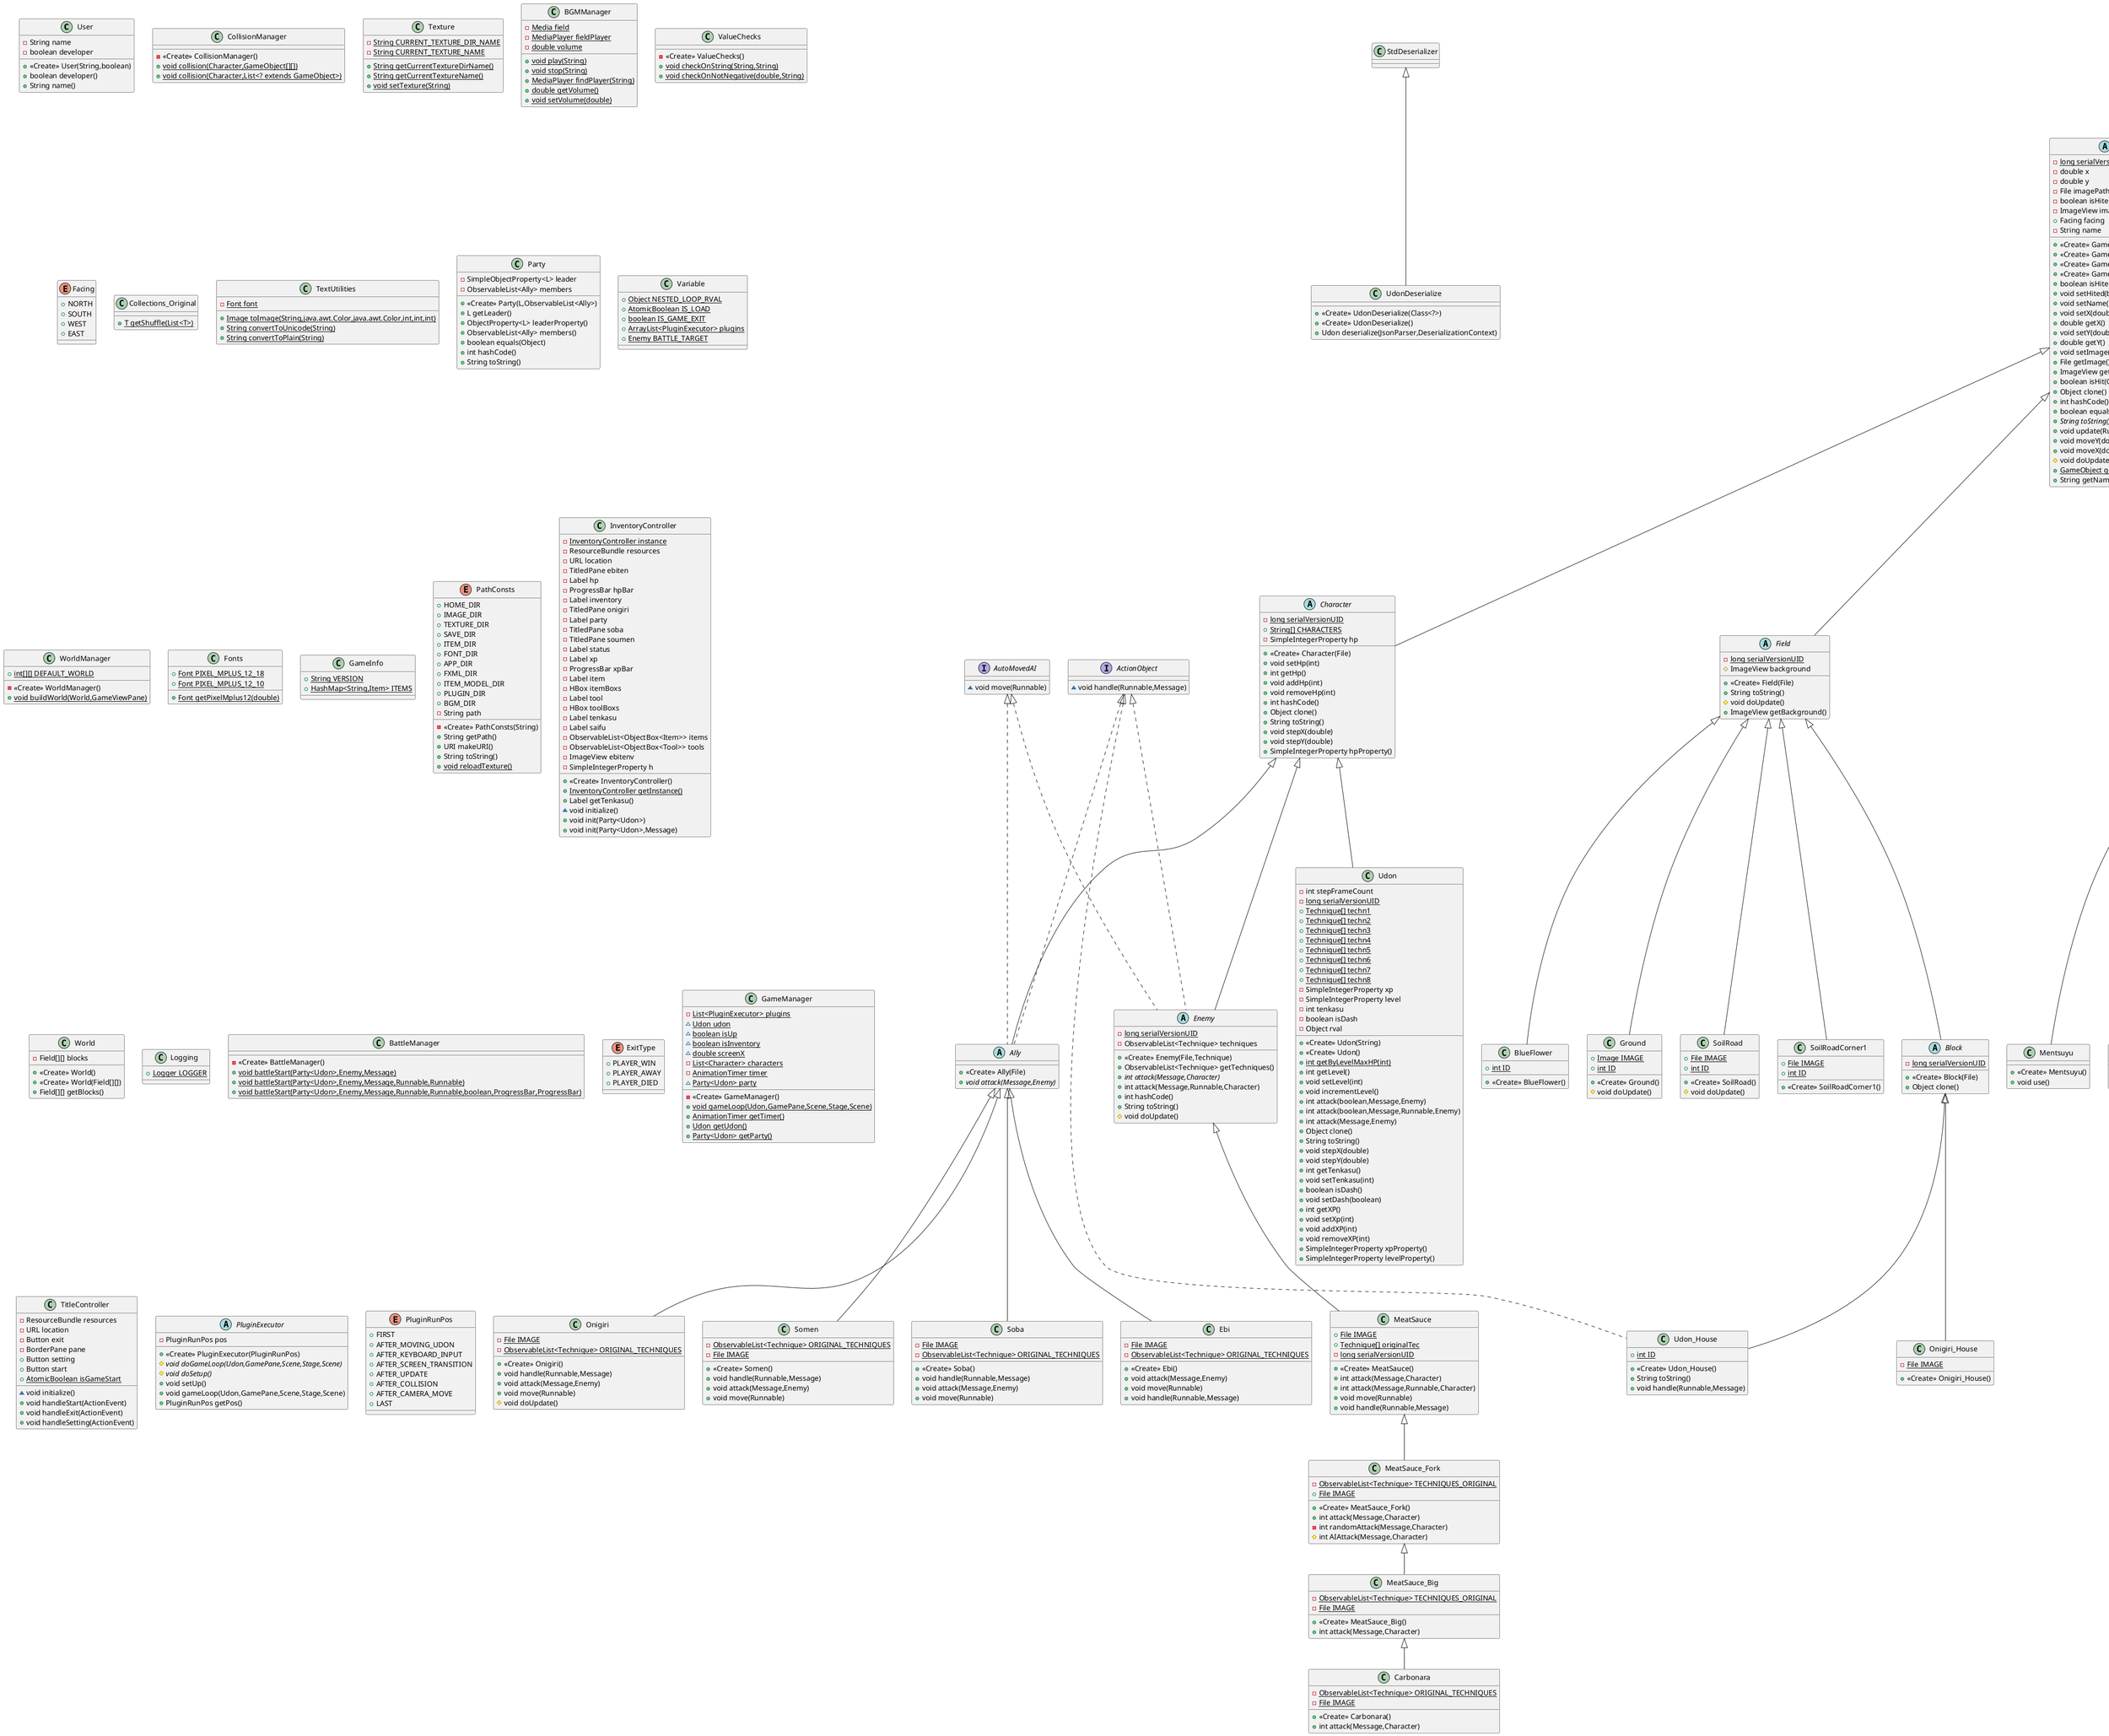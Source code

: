 @startuml
class User {
- String name
- boolean developer
+ <<Create>> User(String,boolean)
+ boolean developer()
+ String name()
}
class UdonDeserialize {
+ <<Create>> UdonDeserialize(Class<?>)
+ <<Create>> UdonDeserialize()
+ Udon deserialize(JsonParser,DeserializationContext)
}
abstract class Ally {
+ <<Create>> Ally(File)
+ {abstract}void attack(Message,Enemy)
}
class Negi {
+ <<Create>> Negi()
+ void use()
}
class Message {
+ {static} AtomicBoolean isNext
~ ImageView text
~ ImageView icon
- int currentChara
- Timeline timeline
- Object rval
- Button next
+ <<Create>> Message()
+ void reText(String,Image,double,Node)
+ void reText(String,Image,double,Runnable,Node)
+ void reText(String,Image,double,Runnable,Runnable,boolean,Node)
+ void reText(String,Image,double,Runnable,Runnable,Node)
+ Timeline getTimeline()
+ Button getNext()
+ void exit(Runnable)
}
class CollisionManager {
- <<Create>> CollisionManager()
+ {static} void collision(Character,GameObject[][])
+ {static} void collision(Character,List<? extends GameObject>)
}
class Texture {
- {static} String CURRENT_TEXTURE_DIR_NAME
- {static} String CURRENT_TEXTURE_NAME
+ {static} String getCurrentTextureDirName()
+ {static} String getCurrentTextureName()
+ {static} void setTexture(String)
}
class PluginLoader {
- {static} Path[] plugins
+ {static} PluginExecutor getExecutors()
+ {static} PluginExecutor getExecutor(String)
}
class PluginLoader$InfoData {
+ String name
+ String description
+ String version
+ String author
+ String moduleName
+ String runPos
+ String mainClass
+ String toString()
}
class Udon {
- int stepFrameCount
- {static} long serialVersionUID
+ {static} Technique[] techn1
+ {static} Technique[] techn2
+ {static} Technique[] techn3
+ {static} Technique[] techn4
+ {static} Technique[] techn5
+ {static} Technique[] techn6
+ {static} Technique[] techn7
+ {static} Technique[] techn8
- SimpleIntegerProperty xp
- SimpleIntegerProperty level
- int tenkasu
- boolean isDash
- Object rval
+ <<Create>> Udon(String)
+ <<Create>> Udon()
+ {static} int getByLevelMaxHP(int)
+ int getLevel()
+ void setLevel(int)
+ void incrementLevel()
+ int attack(boolean,Message,Enemy)
+ int attack(boolean,Message,Runnable,Enemy)
+ int attack(Message,Enemy)
+ Object clone()
+ String toString()
+ void stepX(double)
+ void stepY(double)
+ int getTenkasu()
+ void setTenkasu(int)
+ boolean isDash()
+ void setDash(boolean)
+ int getXP()
+ void setXp(int)
+ void addXP(int)
+ void removeXP(int)
+ SimpleIntegerProperty xpProperty()
+ SimpleIntegerProperty levelProperty()
}
class Onigiri_House {
- {static} File IMAGE
+ <<Create>> Onigiri_House()
}
class StatusMessage {
- ImageView tenkasu
- ImageView hp
- Udon udon
+ <<Create>> StatusMessage(Udon)
+ ImageView getTenkasu()
+ ImageView getHp()
+ void reText(String,Image,double,Node)
- void init(Udon)
}
class Mentsuyu {
+ <<Create>> Mentsuyu()
+ void use()
}
class BlueFlower {
+ {static} int ID
+ <<Create>> BlueFlower()
}
class Carbonara {
- {static} ObservableList<Technique> ORIGINAL_TECHNIQUES
- {static} File IMAGE
+ <<Create>> Carbonara()
+ int attack(Message,Character)
}
class GameStatusController {
+ Message mainMessage
+ void initialize(URL,ResourceBundle)
}
abstract class Enemy {
- {static} long serialVersionUID
- ObservableList<Technique> techniques
+ <<Create>> Enemy(File,Technique)
+ ObservableList<Technique> getTechniques()
+ {abstract}int attack(Message,Character)
+ int attack(Message,Runnable,Character)
+ int hashCode()
+ String toString()
# void doUpdate()
}
class Technique {
- {static} long serialVersionUID
- String name
- int damage
- double mp
+ <<Create>> Technique()
+ <<Create>> Technique(String,int,double)
+ String getName()
+ void setName(String)
+ int getDamage()
+ void setDamage(int)
+ double getMp()
+ void setMp(double)
+ String makeText()
+ String toString()
+ int hashCode()
+ boolean equals(Object)
}
class GameViewPane {
- World world
+ <<Create>> GameViewPane()
+ void addBlock(Field,int,int)
+ void removeBlock(int,int)
+ void addChara(Character,double,double)
+ World getWorld()
}
class BGMManager {
- {static} Media field
- {static} MediaPlayer fieldPlayer
- {static} double volume
+ {static} void play(String)
+ {static} void stop(String)
+ {static} MediaPlayer findPlayer(String)
+ {static} double getVolume()
+ {static} void setVolume(double)
}
class ValueChecks {
- <<Create>> ValueChecks()
+ {static} void checkOnString(String,String)
+ {static} void checkOnNotNegative(double,String)
}
class LoadingPane {
+ <<Create>> LoadingPane()
}
enum Facing {
+  NORTH
+  SOUTH
+  WEST
+  EAST
}
class ObjectBox {
- SimpleObjectProperty<E> element
+ <<Create>> ObjectBox(E)
+ <<Create>> ObjectBox()
+ GameObject getElement()
+ void setElement(E)
}
class MenuController {
- Button back
- VBox box
- Button exit
- Button setting
+ void initialize(URL,ResourceBundle)
+ void onBackKeyPressed(KeyEvent)
+ void onExitKeyPressed(KeyEvent)
+ void onSettingKeyPressed(KeyEvent)
}
interface ActionObject {
~ void handle(Runnable,Message)
}
class KizamiNori {
+ <<Create>> KizamiNori()
+ void use()
}
class Collections_Original {
+ {static} T getShuffle(List<T>)
}
class TextUtilities {
- {static} Font font
+ {static} Image toImage(String,java.awt.Color,java.awt.Color,int,int,int)
+ {static} String convertToUnicode(String)
+ {static} String convertToPlain(String)
}
class Agedama {
+ <<Create>> Agedama()
+ void use()
}
interface Usable {
~ void use()
}
class Komugiko {
+ <<Create>> Komugiko()
+ void use()
}
class UdonbeiStarter {
- {static} Application theInstance
- Object rval
- GamePane gamePane
- Scene mainScene
- Timeline timeline
+ {static} void main(String[])
+ {static} Application getApplicationInstance()
+ void start(Stage)
}
class LogWindow {
}
interface UdonMonitorMBean {
~ {static} String NAME
+ String getVersion()
+ String getRegisteredItems()
+ boolean isSnapshot()
+ boolean isDevelopmentVersion()
+ void forceExitGame()
+ {static} ObjectName createObjectName()
}
class Party {
- SimpleObjectProperty<L> leader
- ObservableList<Ally> members
+ <<Create>> Party(L,ObservableList<Ally>)
+ L getLeader()
+ ObjectProperty<L> leaderProperty()
+ ObservableList<Ally> members()
+ boolean equals(Object)
+ int hashCode()
+ String toString()
}
class TitlePane {
+ <<Create>> TitlePane()
}
class Ground {
+ {static} Image IMAGE
+ {static} int ID
+ <<Create>> Ground()
# void doUpdate()
}
class BattlePane {
- HBox root
- VBox players
- HBox udons
- VBox enemy
- ImageView enemyView
- ImageView udonView
- Label enemyName
- Label udonName
- Message message
- Party<Udon> party
- Party<Enemy> enemies
- ProgressBar udonHP
+ <<Create>> BattlePane()
+ void init(Party<Udon>,Party<Enemy>)
+ void battleStart()
}
class Somen {
- {static} ObservableList<Technique> ORIGINAL_TECHNIQUES
- {static} File IMAGE
+ <<Create>> Somen()
+ void handle(Runnable,Message)
+ void attack(Message,Enemy)
+ void move(Runnable)
}
class ManagerProcessor {
+ boolean process(Set<? extends TypeElement>,RoundEnvironment)
+ void init(ProcessingEnvironment)
}
class Variable {
+ {static} Object NESTED_LOOP_RVAL
+ {static} AtomicBoolean IS_LOAD
+ {static} boolean IS_GAME_EXIT
+ {static} ArrayList<PluginExecutor> plugins
+ {static} Enemy BATTLE_TARGET
}
abstract class Field {
- {static} long serialVersionUID
# ImageView background
+ <<Create>> Field(File)
+ String toString()
# void doUpdate()
+ ImageView getBackground()
}
class WorldManager {
+ {static} int[][] DEFAULT_WORLD
- <<Create>> WorldManager()
+ {static} void buildWorld(World,GameViewPane)
}
class SoilRoad {
+ {static} File IMAGE
+ {static} int ID
+ <<Create>> SoilRoad()
# void doUpdate()
}
class Fonts {
+ {static} Font PIXEL_MPLUS_12_18
+ {static} Font PIXEL_MPLUS_12_10
+ {static} Font getPixelMplus12(double)
}
class SettingPane {
- Button sounds
- Button back
+ <<Create>> SettingPane(Window)
}
class SettingPane$SoundsDialog {
- Slider bgmS
- Label bgmL
+ <<Create>> SoundsDialog(Window)
}
class Soba {
- {static} File IMAGE
- {static} ObservableList<Technique> ORIGINAL_TECHNIQUES
+ <<Create>> Soba()
+ void handle(Runnable,Message)
+ void attack(Message,Enemy)
+ void move(Runnable)
}
class GameInfo {
+ {static} String VERSION
+ {static} HashMap<String,Item> ITEMS
}
class MeatSauce_Fork {
- {static} ObservableList<Technique> TECHNIQUES_ORIGINAL
+ {static} File IMAGE
+ <<Create>> MeatSauce_Fork()
+ int attack(Message,Character)
- int randomAttack(Message,Character)
# int AIAttack(Message,Character)
}
class Udon_House {
+ {static} int ID
+ <<Create>> Udon_House()
+ String toString()
+ void handle(Runnable,Message)
}
abstract class Tool {
+ <<Create>> Tool(Path)
}
class Nori {
+ <<Create>> Nori()
+ void use()
}
enum PathConsts {
+  HOME_DIR
+  IMAGE_DIR
+  TEXTURE_DIR
+  SAVE_DIR
+  ITEM_DIR
+  FONT_DIR
+  APP_DIR
+  FXML_DIR
+  ITEM_MODEL_DIR
+  PLUGIN_DIR
+  BGM_DIR
- String path
- <<Create>> PathConsts(String)
+ String getPath()
+ URI makeURI()
+ String toString()
+ {static} void reloadTexture()
}
class Ebi {
- {static} File IMAGE
- {static} ObservableList<Technique> ORIGINAL_TECHNIQUES
+ <<Create>> Ebi()
+ void attack(Message,Enemy)
+ void move(Runnable)
+ void handle(Runnable,Message)
}
class SoilRoadCorner1 {
+ {static} File IMAGE
+ {static} int ID
+ <<Create>> SoilRoadCorner1()
}
abstract class Character {
- {static} long serialVersionUID
+ {static} String[] CHARACTERS
- SimpleIntegerProperty hp
+ <<Create>> Character(File)
+ void setHp(int)
+ int getHp()
+ void addHp(int)
+ void removeHp(int)
+ int hashCode()
+ Object clone()
+ String toString()
+ void stepX(double)
+ void stepY(double)
+ SimpleIntegerProperty hpProperty()
}
class Empty {
+ <<Create>> Empty()
+ void use()
}
class KizamiNegi {
+ <<Create>> KizamiNegi()
+ void use()
}
class InventoryController {
- {static} InventoryController instance
- ResourceBundle resources
- URL location
- TitledPane ebiten
- Label hp
- ProgressBar hpBar
- Label inventory
- TitledPane onigiri
- Label party
- TitledPane soba
- TitledPane soumen
- Label status
- Label xp
- ProgressBar xpBar
- Label item
- HBox itemBoxs
- Label tool
- HBox toolBoxs
- Label tenkasu
- Label saifu
- ObservableList<ObjectBox<Item>> items
- ObservableList<ObjectBox<Tool>> tools
- ImageView ebitenv
- SimpleIntegerProperty h
+ <<Create>> InventoryController()
+ {static} InventoryController getInstance()
+ Label getTenkasu()
~ void initialize()
+ void init(Party<Udon>)
+ void init(Party<Udon>,Message)
}
abstract class GameObject {
- {static} long serialVersionUID
- double x
- double y
- File imagePath
- boolean isHited
- ImageView imageView
+ Facing facing
- String name
+ <<Create>> GameObject(File)
+ <<Create>> GameObject(File,String)
+ <<Create>> GameObject()
+ <<Create>> GameObject(File,double,double)
+ boolean isHited()
+ void setHited(boolean)
+ void setName(String)
+ void setX(double)
+ double getX()
+ void setY(double)
+ double getY()
+ void setImage(File)
+ File getImage()
+ ImageView getImageView()
+ boolean isHit(GameObject)
+ Object clone()
+ int hashCode()
+ boolean equals(Object)
+ {abstract}String toString()
+ void update(Runnable)
+ void moveY(double)
+ void moveX(double)
# void doUpdate()
+ {static} GameObject getEmptyInstance()
+ String getName()
}
class World {
- Field[][] blocks
+ <<Create>> World()
+ <<Create>> World(Field[][])
+ Field[][] getBlocks()
}
class Logging {
+ {static} Logger LOGGER
}
class MeatSauce_Big {
- {static} ObservableList<Technique> TECHNIQUES_ORIGINAL
- {static} File IMAGE
+ <<Create>> MeatSauce_Big()
+ int attack(Message,Character)
}
class BattleManager {
- <<Create>> BattleManager()
+ {static} void battleStart(Party<Udon>,Enemy,Message)
+ {static} void battleStart(Party<Udon>,Enemy,Message,Runnable,Runnable)
+ {static} void battleStart(Party<Udon>,Enemy,Message,Runnable,Runnable,boolean,ProgressBar,ProgressBar)
}
enum ExitType {
+  PLAYER_WIN
+  PLAYER_AWAY
+  PLAYER_DIED
}
class TextureStructureException {
+ <<Create>> TextureStructureException(String)
}
abstract class Item {
- Path modelPath
- ModelData data
# String description
# String id
+ <<Create>> Item(Path)
+ Path getModelPath()
+ String toString()
+ String getDescription()
+ void setDescription(String)
- void initModel(Path)
}
class Item$ModelData {
+ String name
+ String description
+ String image
+ String id
+ ModelData clone()
+ String toString()
}
abstract class Block {
- {static} long serialVersionUID
+ <<Create>> Block(File)
+ Object clone()
}
class Inventory {
+ <<Create>> Inventory()
}
class ItemRegister {
+ <<Create>> ItemRegister()
+ void register(T)
+ {static} Map<String,Item> getItems()
}
interface Register {
~ void register(T)
}
interface AutoMovedAI {
~ void move(Runnable)
}
class MeatSauce {
+ {static} File IMAGE
+ {static} Technique[] originalTec
- {static} long serialVersionUID
+ <<Create>> MeatSauce()
+ int attack(Message,Character)
+ int attack(Message,Runnable,Character)
+ void move(Runnable)
+ void handle(Runnable,Message)
}
class MenuPane {
+ <<Create>> MenuPane()
}
class TextureNotFoundException {
+ <<Create>> TextureNotFoundException(String)
}
abstract class Food {
- int nutrition
- Class<? extends Character>[] targetClass
+ <<Create>> Food(Path,int,Class<? extends Character>)
+ int getNutrition()
+ void setNutrition(int)
+ Class<? extends Character>[] getTargetClass()
+ void setTargetClass(Class<? extends Character>)
}
class GameManager {
- {static} List<PluginExecutor> plugins
~ {static} Udon udon
~ {static} boolean isUp
~ {static} boolean isInventory
~ {static} double screenX
- {static} List<Character> characters
- {static} AnimationTimer timer
~ {static} Party<Udon> party
- <<Create>> GameManager()
+ {static} void gameLoop(Udon,GamePane,Scene,Stage,Scene)
+ {static} AnimationTimer getTimer()
+ {static} Udon getUdon()
+ {static} Party<Udon> getParty()
}
class Onigiri {
- {static} File IMAGE
- {static} ObservableList<Technique> ORIGINAL_TECHNIQUES
+ <<Create>> Onigiri()
+ void handle(Runnable,Message)
+ void attack(Message,Enemy)
+ void move(Runnable)
# void doUpdate()
}
class TitleController {
- ResourceBundle resources
- URL location
- Button exit
- BorderPane pane
+ Button setting
+ Button start
+ {static} AtomicBoolean isGameStart
~ void initialize()
+ void handleStart(ActionEvent)
+ void handleExit(ActionEvent)
+ void handleSetting(ActionEvent)
}
abstract class PluginExecutor {
- PluginRunPos pos
+ <<Create>> PluginExecutor(PluginRunPos)
# {abstract}void doGameLoop(Udon,GamePane,Scene,Stage,Scene)
# {abstract}void doSetup()
+ void setUp()
+ void gameLoop(Udon,GamePane,Scene,Stage,Scene)
+ PluginRunPos getPos()
}
enum PluginRunPos {
+  FIRST
+  AFTER_MOVING_UDON
+  AFTER_KEYBOARD_INPUT
+  AFTER_SCREEN_TRANSITION
+  AFTER_UPDATE
+  AFTER_COLLISION
+  AFTER_CAMERA_MOVE
+  LAST
}
class LoadingController {
- Label loading
+ void initialize(URL,ResourceBundle)
}
class GamePane {
- {static} GamePane instance
- StatusMessage message
- GameViewPane gameViewPane
+ <<Create>> GamePane(Udon)
+ StatusMessage getMessage()
+ GameViewPane getGameViewPane()
+ {static} GamePane getInstance()
}
class UdonSerialize {
+ <<Create>> UdonSerialize(Class<Udon>)
+ <<Create>> UdonSerialize()
+ void serialize(Udon,JsonGenerator,SerializerProvider)
}
class UdonMonitor {
+ String getVersion()
+ String getRegisteredItems()
+ boolean isSnapshot()
+ boolean isDevelopmentVersion()
+ void forceExitGame()
}
class TestTool {
+ <<Create>> TestTool()
+ void use()
}


StdDeserializer <|-- UdonDeserialize
ActionObject <|.. Ally
AutoMovedAI <|.. Ally
Character <|-- Ally
Item <|-- Negi
BorderPane <|-- Message
PluginLoader +.. PluginLoader$InfoData
Character <|-- Udon
Block <|-- Onigiri_House
Message <|-- StatusMessage
Item <|-- Mentsuyu
Field <|-- BlueFlower
MeatSauce_Big <|-- Carbonara
Initializable <|.. GameStatusController
AutoMovedAI <|.. Enemy
ActionObject <|.. Enemy
Character <|-- Enemy
Serializable <|.. Technique
Pane <|-- GameViewPane
Pane <|-- LoadingPane
StackPane <|-- ObjectBox
Initializable <|.. MenuController
Food <|-- KizamiNori
Food <|-- Agedama
Food <|-- Komugiko
Application <|-- UdonbeiStarter
Stage <|-- LogWindow
Pane <|-- TitlePane
Field <|-- Ground
VBox <|-- BattlePane
Ally <|-- Somen
AbstractProcessor <|-- ManagerProcessor
GameObject <|-- Field
Field <|-- SoilRoad
BorderPane <|-- SettingPane
SettingPane +.. SettingPane$SoundsDialog
Stage <|-- SettingPane$SoundsDialog
Ally <|-- Soba
MeatSauce <|-- MeatSauce_Fork
ActionObject <|.. Udon_House
Block <|-- Udon_House
Item <|-- Tool
Food <|-- Nori
Ally <|-- Ebi
Field <|-- SoilRoadCorner1
GameObject <|-- Character
Item <|-- Empty
Food <|-- KizamiNegi
Cloneable <|.. GameObject
Serializable <|.. GameObject
MeatSauce_Fork <|-- MeatSauce_Big
Exception <|-- TextureStructureException
Usable <|.. Item
GameObject <|-- Item
Item +.. Item$ModelData
Cloneable <|.. Item$ModelData
Field <|-- Block
Pane <|-- Inventory
Register <|.. ItemRegister
Enemy <|-- MeatSauce
Pane <|-- MenuPane
Exception <|-- TextureNotFoundException
Item <|-- Food
Ally <|-- Onigiri
Initializable <|.. LoadingController
Pane <|-- GamePane
StdSerializer <|-- UdonSerialize
UdonMonitorMBean <|.. UdonMonitor
Tool <|-- TestTool
@enduml